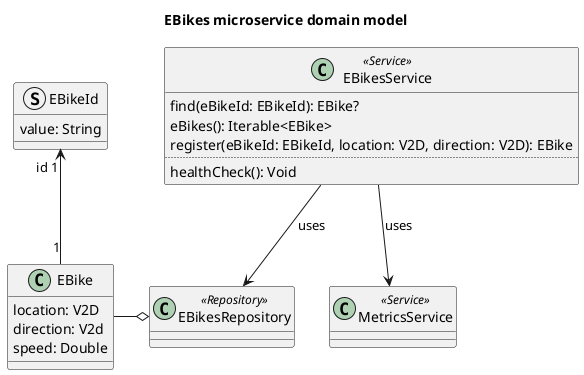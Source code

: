 @startuml ebikes-microservice-domain-model

title EBikes microservice domain model

class EBike {
    location: V2D
    direction: V2d
    speed: Double
}
struct EBikeId {
    value: String
}
EBike "1" -u-> "id 1" EBikeId

class EBikesRepository <<Repository>> 
EBikesRepository o-l- EBike

class EBikesService <<Service>> {
    find(eBikeId: EBikeId): EBike?
    eBikes(): Iterable<EBike>
    register(eBikeId: EBikeId, location: V2D, direction: V2D): EBike
    ..
    healthCheck(): Void
}

EBikesService --> EBikesRepository : "uses"

class MetricsService <<Service>>
EBikesService --> MetricsService : "uses"

@enduml

